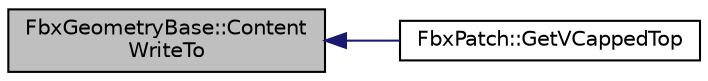 digraph "FbxGeometryBase::ContentWriteTo"
{
  edge [fontname="Helvetica",fontsize="10",labelfontname="Helvetica",labelfontsize="10"];
  node [fontname="Helvetica",fontsize="10",shape=record];
  rankdir="LR";
  Node12 [label="FbxGeometryBase::Content\lWriteTo",height=0.2,width=0.4,color="black", fillcolor="grey75", style="filled", fontcolor="black"];
  Node12 -> Node13 [dir="back",color="midnightblue",fontsize="10",style="solid",fontname="Helvetica"];
  Node13 [label="FbxPatch::GetVCappedTop",height=0.2,width=0.4,color="black", fillcolor="white", style="filled",URL="$class_fbx_patch.html#a55ab377367fd1592ef5111a85e0f7a48"];
}
